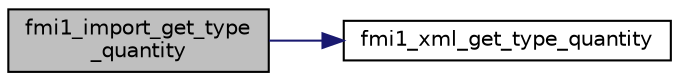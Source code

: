 digraph "fmi1_import_get_type_quantity"
{
  edge [fontname="Helvetica",fontsize="10",labelfontname="Helvetica",labelfontsize="10"];
  node [fontname="Helvetica",fontsize="10",shape=record];
  rankdir="LR";
  Node66 [label="fmi1_import_get_type\l_quantity",height=0.2,width=0.4,color="black", fillcolor="grey75", style="filled", fontcolor="black"];
  Node66 -> Node67 [color="midnightblue",fontsize="10",style="solid",fontname="Helvetica"];
  Node67 [label="fmi1_xml_get_type_quantity",height=0.2,width=0.4,color="black", fillcolor="white", style="filled",URL="$d9/d5e/group__fmi1__xml__types.html#gafe956cc89488a2c3a921b8a196df13d2"];
}
